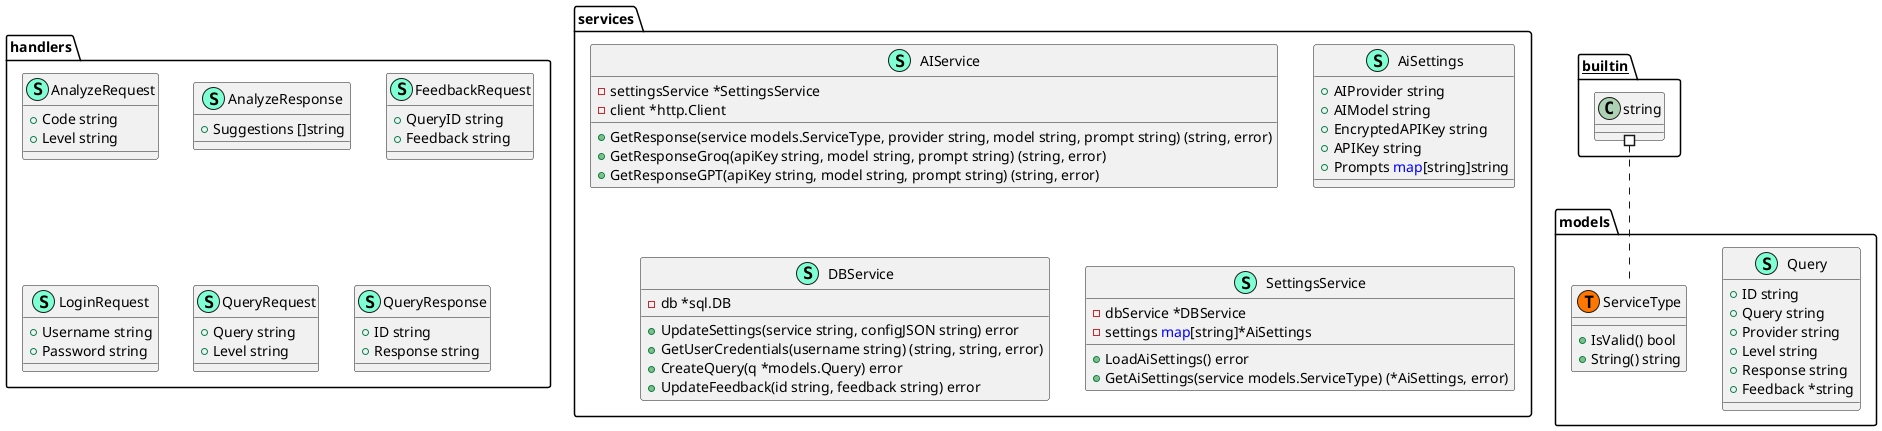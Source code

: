 @startuml
namespace handlers {
    class AnalyzeRequest << (S,Aquamarine) >> {
        + Code string
        + Level string

    }
    class AnalyzeResponse << (S,Aquamarine) >> {
        + Suggestions []string

    }
    class FeedbackRequest << (S,Aquamarine) >> {
        + QueryID string
        + Feedback string

    }
    class LoginRequest << (S,Aquamarine) >> {
        + Username string
        + Password string

    }
    class QueryRequest << (S,Aquamarine) >> {
        + Query string
        + Level string

    }
    class QueryResponse << (S,Aquamarine) >> {
        + ID string
        + Response string

    }
}


namespace models {
    class Query << (S,Aquamarine) >> {
        + ID string
        + Query string
        + Provider string
        + Level string
        + Response string
        + Feedback *string

    }
    class ServiceType << (S,Aquamarine) >> {
        + IsValid() bool
        + String() string

    }
    class models.ServiceType << (T, #FF7700) >>  {
    }
}


namespace services {
    class AIService << (S,Aquamarine) >> {
        - settingsService *SettingsService
        - client *http.Client

        + GetResponse(service models.ServiceType, provider string, model string, prompt string) (string, error)
        + GetResponseGroq(apiKey string, model string, prompt string) (string, error)
        + GetResponseGPT(apiKey string, model string, prompt string) (string, error)

    }
    class AiSettings << (S,Aquamarine) >> {
        + AIProvider string
        + AIModel string
        + EncryptedAPIKey string
        + APIKey string
        + Prompts <font color=blue>map</font>[string]string

    }
    class DBService << (S,Aquamarine) >> {
        - db *sql.DB

        + UpdateSettings(service string, configJSON string) error
        + GetUserCredentials(username string) (string, string, error)
        + CreateQuery(q *models.Query) error
        + UpdateFeedback(id string, feedback string) error

    }
    class SettingsService << (S,Aquamarine) >> {
        - dbService *DBService
        - settings <font color=blue>map</font>[string]*AiSettings

        + LoadAiSettings() error
        + GetAiSettings(service models.ServiceType) (*AiSettings, error)

    }
}


"__builtin__.string" #.. "models.ServiceType"
@enduml
